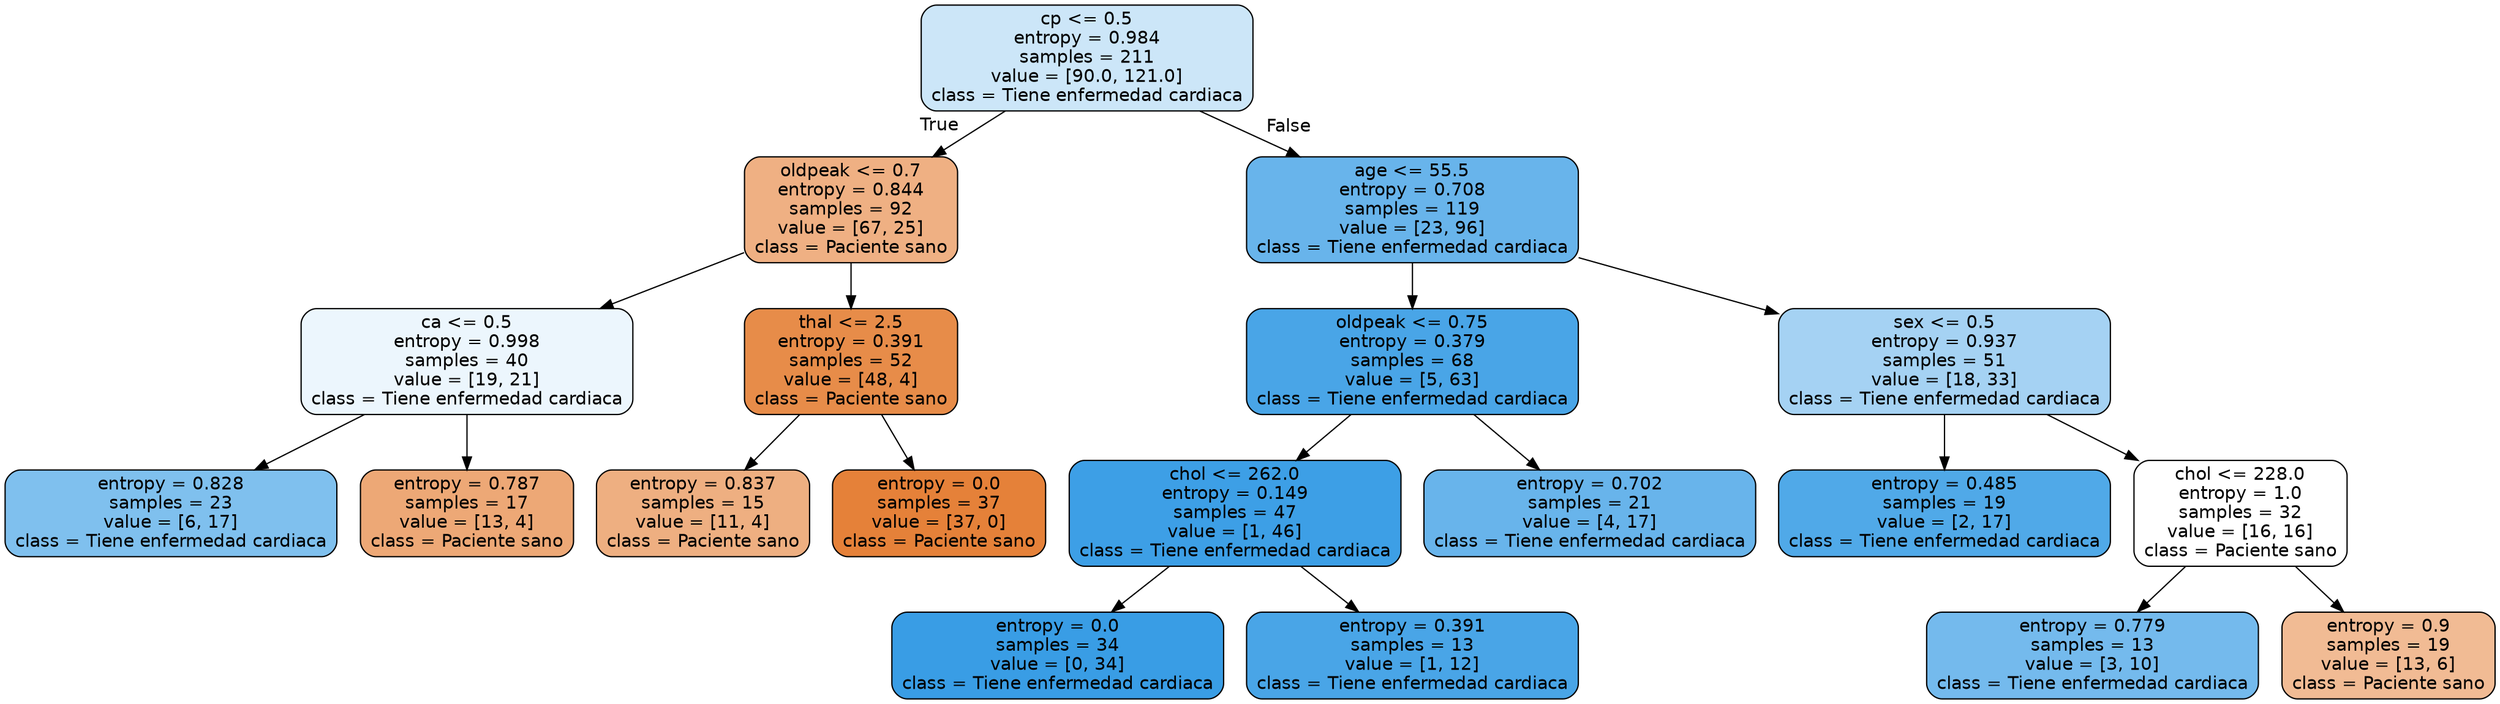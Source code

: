 digraph Tree {
node [shape=box, style="filled, rounded", color="black", fontname="helvetica"] ;
edge [fontname="helvetica"] ;
0 [label="cp <= 0.5\nentropy = 0.984\nsamples = 211\nvalue = [90.0, 121.0]\nclass = Tiene enfermedad cardiaca", fillcolor="#cce6f8"] ;
1 [label="oldpeak <= 0.7\nentropy = 0.844\nsamples = 92\nvalue = [67, 25]\nclass = Paciente sano", fillcolor="#efb083"] ;
0 -> 1 [labeldistance=2.5, labelangle=45, headlabel="True"] ;
2 [label="ca <= 0.5\nentropy = 0.998\nsamples = 40\nvalue = [19, 21]\nclass = Tiene enfermedad cardiaca", fillcolor="#ecf6fd"] ;
1 -> 2 ;
3 [label="entropy = 0.828\nsamples = 23\nvalue = [6, 17]\nclass = Tiene enfermedad cardiaca", fillcolor="#7fc0ee"] ;
2 -> 3 ;
4 [label="entropy = 0.787\nsamples = 17\nvalue = [13, 4]\nclass = Paciente sano", fillcolor="#eda876"] ;
2 -> 4 ;
5 [label="thal <= 2.5\nentropy = 0.391\nsamples = 52\nvalue = [48, 4]\nclass = Paciente sano", fillcolor="#e78c49"] ;
1 -> 5 ;
6 [label="entropy = 0.837\nsamples = 15\nvalue = [11, 4]\nclass = Paciente sano", fillcolor="#eeaf81"] ;
5 -> 6 ;
7 [label="entropy = 0.0\nsamples = 37\nvalue = [37, 0]\nclass = Paciente sano", fillcolor="#e58139"] ;
5 -> 7 ;
8 [label="age <= 55.5\nentropy = 0.708\nsamples = 119\nvalue = [23, 96]\nclass = Tiene enfermedad cardiaca", fillcolor="#68b4eb"] ;
0 -> 8 [labeldistance=2.5, labelangle=-45, headlabel="False"] ;
9 [label="oldpeak <= 0.75\nentropy = 0.379\nsamples = 68\nvalue = [5, 63]\nclass = Tiene enfermedad cardiaca", fillcolor="#49a5e7"] ;
8 -> 9 ;
10 [label="chol <= 262.0\nentropy = 0.149\nsamples = 47\nvalue = [1, 46]\nclass = Tiene enfermedad cardiaca", fillcolor="#3d9fe6"] ;
9 -> 10 ;
11 [label="entropy = 0.0\nsamples = 34\nvalue = [0, 34]\nclass = Tiene enfermedad cardiaca", fillcolor="#399de5"] ;
10 -> 11 ;
12 [label="entropy = 0.391\nsamples = 13\nvalue = [1, 12]\nclass = Tiene enfermedad cardiaca", fillcolor="#49a5e7"] ;
10 -> 12 ;
13 [label="entropy = 0.702\nsamples = 21\nvalue = [4, 17]\nclass = Tiene enfermedad cardiaca", fillcolor="#68b4eb"] ;
9 -> 13 ;
14 [label="sex <= 0.5\nentropy = 0.937\nsamples = 51\nvalue = [18, 33]\nclass = Tiene enfermedad cardiaca", fillcolor="#a5d2f3"] ;
8 -> 14 ;
15 [label="entropy = 0.485\nsamples = 19\nvalue = [2, 17]\nclass = Tiene enfermedad cardiaca", fillcolor="#50a9e8"] ;
14 -> 15 ;
16 [label="chol <= 228.0\nentropy = 1.0\nsamples = 32\nvalue = [16, 16]\nclass = Paciente sano", fillcolor="#ffffff"] ;
14 -> 16 ;
17 [label="entropy = 0.779\nsamples = 13\nvalue = [3, 10]\nclass = Tiene enfermedad cardiaca", fillcolor="#74baed"] ;
16 -> 17 ;
18 [label="entropy = 0.9\nsamples = 19\nvalue = [13, 6]\nclass = Paciente sano", fillcolor="#f1bb94"] ;
16 -> 18 ;
}